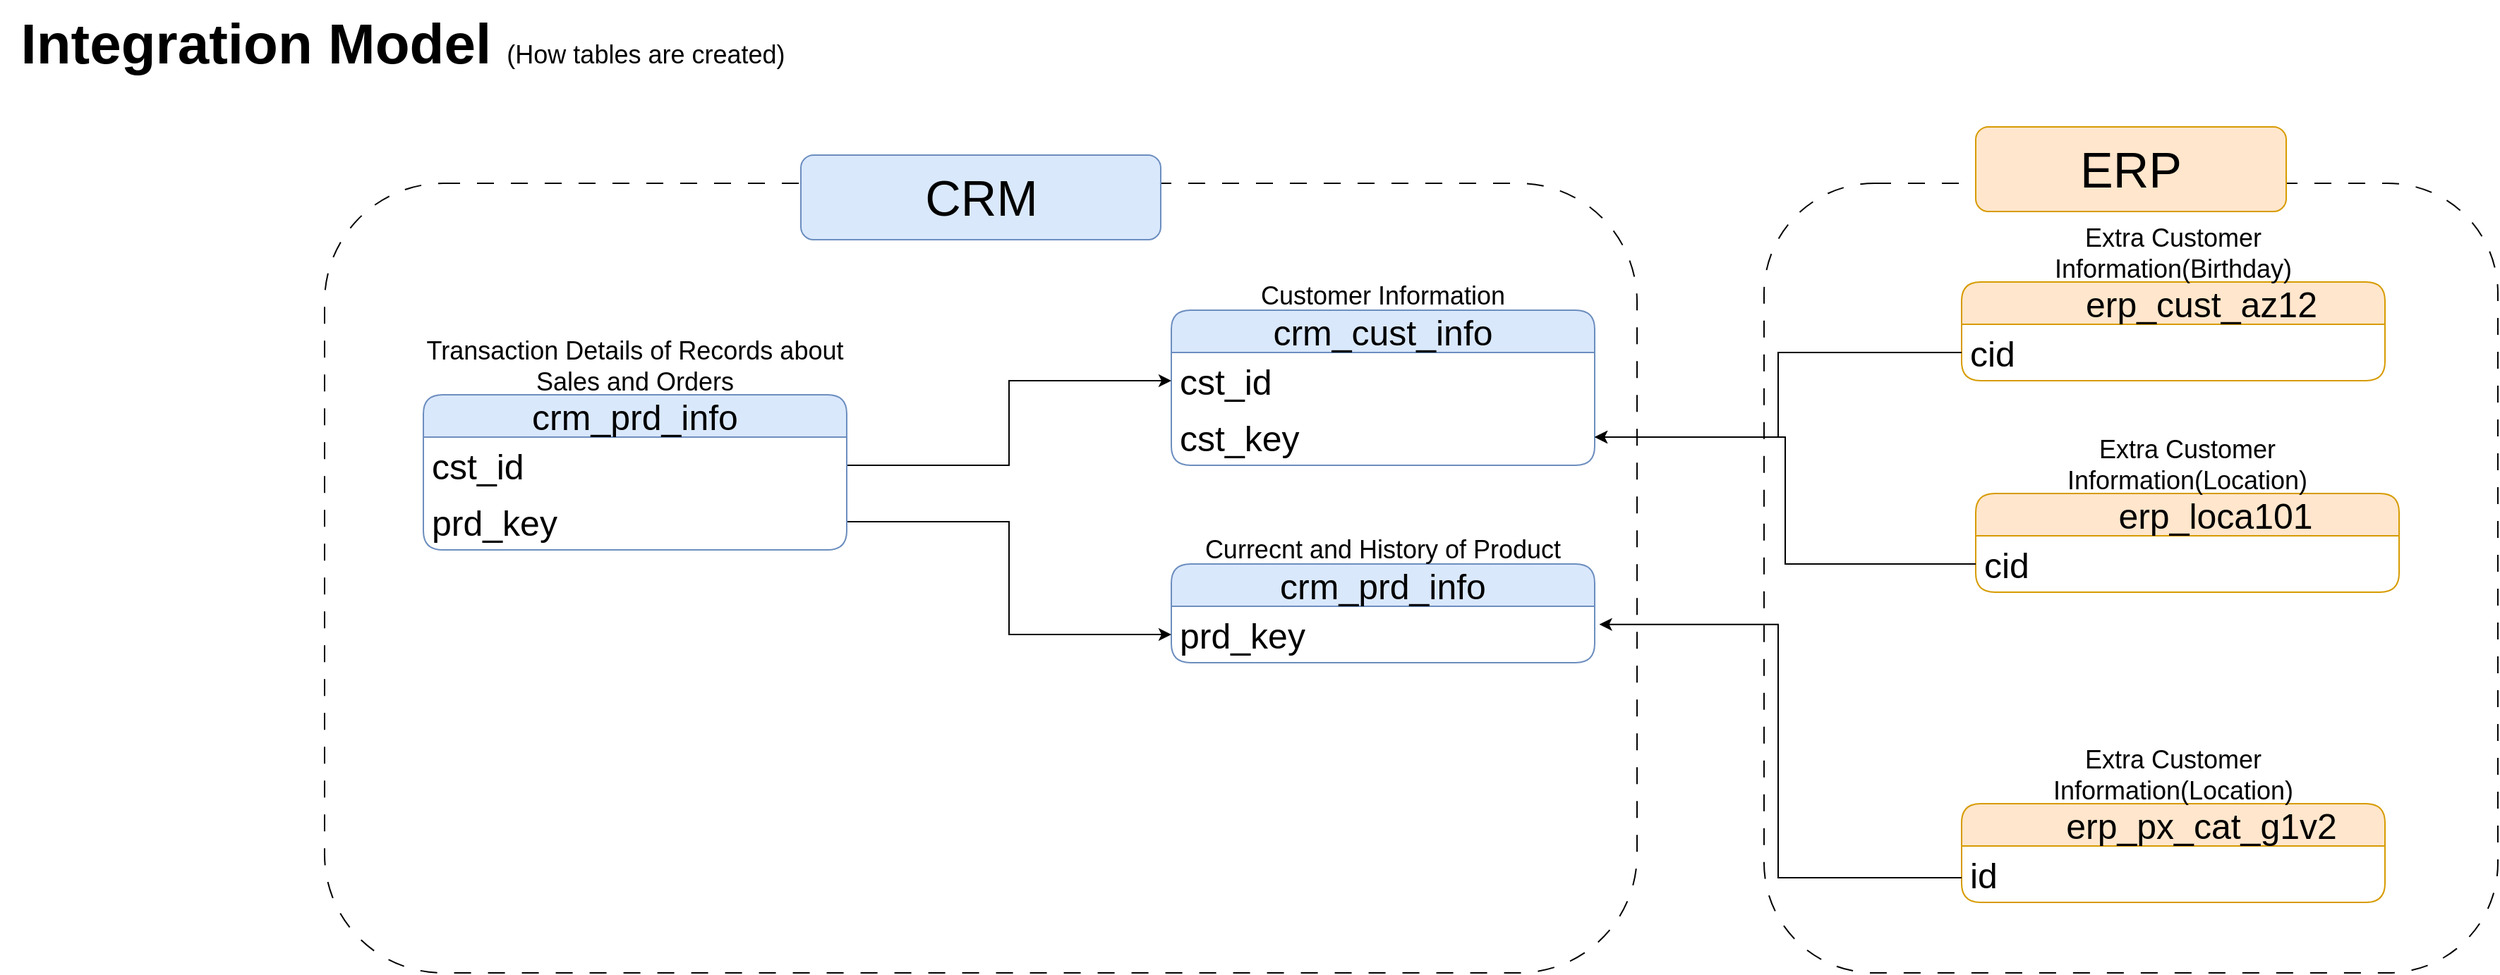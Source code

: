 <mxfile version="28.1.2">
  <diagram name="Page-1" id="3H2hQvfidOfB-2Lf3KZS">
    <mxGraphModel dx="3354" dy="1500" grid="1" gridSize="10" guides="1" tooltips="1" connect="1" arrows="1" fold="1" page="1" pageScale="1" pageWidth="850" pageHeight="1100" math="0" shadow="0">
      <root>
        <mxCell id="0" />
        <mxCell id="1" parent="0" />
        <mxCell id="8e6OFj85tseEhBFCMdvD-19" value="&lt;b&gt;Integration Model &lt;/b&gt;&lt;font style=&quot;font-size: 18px;&quot;&gt;(How tables are created)&lt;/font&gt;" style="text;html=1;align=center;verticalAlign=middle;resizable=0;points=[];autosize=1;strokeColor=none;fillColor=none;fontSize=40;" vertex="1" parent="1">
          <mxGeometry x="-790" y="30" width="570" height="60" as="geometry" />
        </mxCell>
        <mxCell id="8e6OFj85tseEhBFCMdvD-25" value="" style="group;rounded=1;" vertex="1" connectable="0" parent="1">
          <mxGeometry x="40" y="220" width="300" height="100" as="geometry" />
        </mxCell>
        <mxCell id="8e6OFj85tseEhBFCMdvD-20" value="crm_cust_info" style="swimlane;fontStyle=0;childLayout=stackLayout;horizontal=1;startSize=30;horizontalStack=0;resizeParent=1;resizeParentMax=0;resizeLast=0;collapsible=1;marginBottom=0;whiteSpace=wrap;html=1;rounded=1;fillColor=#dae8fc;strokeColor=#6c8ebf;fontSize=25;" vertex="1" parent="8e6OFj85tseEhBFCMdvD-25">
          <mxGeometry y="30" width="300" height="110" as="geometry" />
        </mxCell>
        <mxCell id="8e6OFj85tseEhBFCMdvD-21" value="cst_id" style="text;strokeColor=none;fillColor=none;align=left;verticalAlign=middle;spacingLeft=4;spacingRight=4;overflow=hidden;points=[[0,0.5],[1,0.5]];portConstraint=eastwest;rotatable=0;whiteSpace=wrap;html=1;fontSize=25;rounded=1;" vertex="1" parent="8e6OFj85tseEhBFCMdvD-20">
          <mxGeometry y="30" width="300" height="40" as="geometry" />
        </mxCell>
        <mxCell id="8e6OFj85tseEhBFCMdvD-58" value="cst_key" style="text;strokeColor=none;fillColor=none;align=left;verticalAlign=middle;spacingLeft=4;spacingRight=4;overflow=hidden;points=[[0,0.5],[1,0.5]];portConstraint=eastwest;rotatable=0;whiteSpace=wrap;html=1;fontSize=25;rounded=1;" vertex="1" parent="8e6OFj85tseEhBFCMdvD-20">
          <mxGeometry y="70" width="300" height="40" as="geometry" />
        </mxCell>
        <mxCell id="8e6OFj85tseEhBFCMdvD-24" value="&lt;font style=&quot;font-size: 18px;&quot;&gt;Customer Information&lt;/font&gt;" style="text;html=1;align=center;verticalAlign=middle;whiteSpace=wrap;rounded=1;" vertex="1" parent="8e6OFj85tseEhBFCMdvD-25">
          <mxGeometry width="300" height="40" as="geometry" />
        </mxCell>
        <mxCell id="8e6OFj85tseEhBFCMdvD-27" value="" style="group;rounded=1;" vertex="1" connectable="0" parent="1">
          <mxGeometry x="40" y="400" width="300" height="100" as="geometry" />
        </mxCell>
        <mxCell id="8e6OFj85tseEhBFCMdvD-28" value="crm_prd_info" style="swimlane;fontStyle=0;childLayout=stackLayout;horizontal=1;startSize=30;horizontalStack=0;resizeParent=1;resizeParentMax=0;resizeLast=0;collapsible=1;marginBottom=0;whiteSpace=wrap;html=1;rounded=1;fillColor=#dae8fc;strokeColor=#6c8ebf;fontSize=25;" vertex="1" parent="8e6OFj85tseEhBFCMdvD-27">
          <mxGeometry y="30" width="300" height="70" as="geometry" />
        </mxCell>
        <mxCell id="8e6OFj85tseEhBFCMdvD-29" value="prd_key" style="text;strokeColor=none;fillColor=none;align=left;verticalAlign=middle;spacingLeft=4;spacingRight=4;overflow=hidden;points=[[0,0.5],[1,0.5]];portConstraint=eastwest;rotatable=0;whiteSpace=wrap;html=1;fontSize=25;rounded=1;" vertex="1" parent="8e6OFj85tseEhBFCMdvD-28">
          <mxGeometry y="30" width="300" height="40" as="geometry" />
        </mxCell>
        <mxCell id="8e6OFj85tseEhBFCMdvD-30" value="&lt;font style=&quot;font-size: 18px;&quot;&gt;Currecnt and History of Product&lt;/font&gt;" style="text;html=1;align=center;verticalAlign=middle;whiteSpace=wrap;rounded=1;" vertex="1" parent="8e6OFj85tseEhBFCMdvD-27">
          <mxGeometry width="300" height="40" as="geometry" />
        </mxCell>
        <mxCell id="8e6OFj85tseEhBFCMdvD-37" style="edgeStyle=orthogonalEdgeStyle;rounded=0;orthogonalLoop=1;jettySize=auto;html=1;entryX=0;entryY=0.5;entryDx=0;entryDy=0;" edge="1" parent="1" source="8e6OFj85tseEhBFCMdvD-33" target="8e6OFj85tseEhBFCMdvD-21">
          <mxGeometry relative="1" as="geometry" />
        </mxCell>
        <mxCell id="8e6OFj85tseEhBFCMdvD-38" style="edgeStyle=orthogonalEdgeStyle;rounded=0;orthogonalLoop=1;jettySize=auto;html=1;entryX=0;entryY=0.5;entryDx=0;entryDy=0;" edge="1" parent="1" source="8e6OFj85tseEhBFCMdvD-36" target="8e6OFj85tseEhBFCMdvD-29">
          <mxGeometry relative="1" as="geometry" />
        </mxCell>
        <mxCell id="8e6OFj85tseEhBFCMdvD-40" value="" style="group" vertex="1" connectable="0" parent="1">
          <mxGeometry x="-490" y="270" width="300" height="150" as="geometry" />
        </mxCell>
        <mxCell id="8e6OFj85tseEhBFCMdvD-32" value="crm_prd_info" style="swimlane;fontStyle=0;childLayout=stackLayout;horizontal=1;startSize=30;horizontalStack=0;resizeParent=1;resizeParentMax=0;resizeLast=0;collapsible=1;marginBottom=0;whiteSpace=wrap;html=1;rounded=1;fillColor=#dae8fc;strokeColor=#6c8ebf;fontSize=25;" vertex="1" parent="8e6OFj85tseEhBFCMdvD-40">
          <mxGeometry y="40" width="300" height="110" as="geometry" />
        </mxCell>
        <mxCell id="8e6OFj85tseEhBFCMdvD-33" value="cst_id" style="text;strokeColor=none;fillColor=none;align=left;verticalAlign=middle;spacingLeft=4;spacingRight=4;overflow=hidden;points=[[0,0.5],[1,0.5]];portConstraint=eastwest;rotatable=0;whiteSpace=wrap;html=1;fontSize=25;rounded=1;" vertex="1" parent="8e6OFj85tseEhBFCMdvD-32">
          <mxGeometry y="30" width="300" height="40" as="geometry" />
        </mxCell>
        <mxCell id="8e6OFj85tseEhBFCMdvD-36" value="prd_key" style="text;strokeColor=none;fillColor=none;align=left;verticalAlign=middle;spacingLeft=4;spacingRight=4;overflow=hidden;points=[[0,0.5],[1,0.5]];portConstraint=eastwest;rotatable=0;whiteSpace=wrap;html=1;fontSize=25;rounded=1;" vertex="1" parent="8e6OFj85tseEhBFCMdvD-32">
          <mxGeometry y="70" width="300" height="40" as="geometry" />
        </mxCell>
        <mxCell id="8e6OFj85tseEhBFCMdvD-34" value="&lt;font style=&quot;font-size: 18px;&quot;&gt;Transaction Details of Records about Sales and Orders&lt;/font&gt;" style="text;html=1;align=center;verticalAlign=middle;whiteSpace=wrap;rounded=1;" vertex="1" parent="8e6OFj85tseEhBFCMdvD-40">
          <mxGeometry width="300" height="40" as="geometry" />
        </mxCell>
        <mxCell id="8e6OFj85tseEhBFCMdvD-49" value="" style="group" vertex="1" connectable="0" parent="1">
          <mxGeometry x="600" y="190" width="300" height="110" as="geometry" />
        </mxCell>
        <mxCell id="8e6OFj85tseEhBFCMdvD-44" value="&lt;blockquote style=&quot;margin: 0 0 0 40px; border: none; padding: 0px;&quot;&gt;erp_cust_az12&lt;/blockquote&gt;" style="swimlane;fontStyle=0;childLayout=stackLayout;horizontal=1;startSize=30;horizontalStack=0;resizeParent=1;resizeParentMax=0;resizeLast=0;collapsible=1;marginBottom=0;whiteSpace=wrap;html=1;rounded=1;fillColor=#ffe6cc;strokeColor=#d79b00;fontSize=25;" vertex="1" parent="8e6OFj85tseEhBFCMdvD-49">
          <mxGeometry y="40" width="300" height="70" as="geometry" />
        </mxCell>
        <mxCell id="8e6OFj85tseEhBFCMdvD-45" value="cid" style="text;strokeColor=none;fillColor=none;align=left;verticalAlign=middle;spacingLeft=4;spacingRight=4;overflow=hidden;points=[[0,0.5],[1,0.5]];portConstraint=eastwest;rotatable=0;whiteSpace=wrap;html=1;fontSize=25;rounded=1;" vertex="1" parent="8e6OFj85tseEhBFCMdvD-44">
          <mxGeometry y="30" width="300" height="40" as="geometry" />
        </mxCell>
        <mxCell id="8e6OFj85tseEhBFCMdvD-46" value="&lt;span style=&quot;font-size: 18px;&quot;&gt;Extra Customer Information(Birthday)&lt;/span&gt;" style="text;html=1;align=center;verticalAlign=middle;whiteSpace=wrap;rounded=1;" vertex="1" parent="8e6OFj85tseEhBFCMdvD-49">
          <mxGeometry width="300" height="40" as="geometry" />
        </mxCell>
        <mxCell id="8e6OFj85tseEhBFCMdvD-50" value="" style="group" vertex="1" connectable="0" parent="1">
          <mxGeometry x="610" y="340" width="370" height="380" as="geometry" />
        </mxCell>
        <mxCell id="8e6OFj85tseEhBFCMdvD-51" value="&lt;blockquote style=&quot;margin: 0 0 0 40px; border: none; padding: 0px;&quot;&gt;erp_loca101&lt;/blockquote&gt;" style="swimlane;fontStyle=0;childLayout=stackLayout;horizontal=1;startSize=30;horizontalStack=0;resizeParent=1;resizeParentMax=0;resizeLast=0;collapsible=1;marginBottom=0;whiteSpace=wrap;html=1;rounded=1;fillColor=#ffe6cc;strokeColor=#d79b00;fontSize=25;" vertex="1" parent="8e6OFj85tseEhBFCMdvD-50">
          <mxGeometry y="40" width="300" height="70" as="geometry" />
        </mxCell>
        <mxCell id="8e6OFj85tseEhBFCMdvD-52" value="cid" style="text;strokeColor=none;fillColor=none;align=left;verticalAlign=middle;spacingLeft=4;spacingRight=4;overflow=hidden;points=[[0,0.5],[1,0.5]];portConstraint=eastwest;rotatable=0;whiteSpace=wrap;html=1;fontSize=25;rounded=1;" vertex="1" parent="8e6OFj85tseEhBFCMdvD-51">
          <mxGeometry y="30" width="300" height="40" as="geometry" />
        </mxCell>
        <mxCell id="8e6OFj85tseEhBFCMdvD-53" value="&lt;span style=&quot;font-size: 18px;&quot;&gt;Extra Customer Information(Location)&lt;/span&gt;" style="text;html=1;align=center;verticalAlign=middle;whiteSpace=wrap;rounded=1;" vertex="1" parent="8e6OFj85tseEhBFCMdvD-50">
          <mxGeometry width="300" height="40" as="geometry" />
        </mxCell>
        <mxCell id="8e6OFj85tseEhBFCMdvD-69" value="" style="rounded=1;whiteSpace=wrap;html=1;fillColor=none;dashed=1;dashPattern=12 12;" vertex="1" parent="8e6OFj85tseEhBFCMdvD-50">
          <mxGeometry x="-150" y="-180" width="520" height="560" as="geometry" />
        </mxCell>
        <mxCell id="8e6OFj85tseEhBFCMdvD-70" value="&lt;font style=&quot;font-size: 35px;&quot;&gt;ERP&lt;/font&gt;" style="rounded=1;whiteSpace=wrap;html=1;fillColor=#ffe6cc;strokeColor=#d79b00;" vertex="1" parent="8e6OFj85tseEhBFCMdvD-50">
          <mxGeometry y="-220" width="220" height="60" as="geometry" />
        </mxCell>
        <mxCell id="8e6OFj85tseEhBFCMdvD-54" value="" style="group" vertex="1" connectable="0" parent="1">
          <mxGeometry x="600" y="560" width="300" height="110" as="geometry" />
        </mxCell>
        <mxCell id="8e6OFj85tseEhBFCMdvD-55" value="&lt;blockquote style=&quot;margin: 0 0 0 40px; border: none; padding: 0px;&quot;&gt;erp_px_cat_g1v2&lt;/blockquote&gt;" style="swimlane;fontStyle=0;childLayout=stackLayout;horizontal=1;startSize=30;horizontalStack=0;resizeParent=1;resizeParentMax=0;resizeLast=0;collapsible=1;marginBottom=0;whiteSpace=wrap;html=1;rounded=1;fillColor=#ffe6cc;strokeColor=#d79b00;fontSize=25;" vertex="1" parent="8e6OFj85tseEhBFCMdvD-54">
          <mxGeometry y="40" width="300" height="70" as="geometry" />
        </mxCell>
        <mxCell id="8e6OFj85tseEhBFCMdvD-56" value="id" style="text;strokeColor=none;fillColor=none;align=left;verticalAlign=middle;spacingLeft=4;spacingRight=4;overflow=hidden;points=[[0,0.5],[1,0.5]];portConstraint=eastwest;rotatable=0;whiteSpace=wrap;html=1;fontSize=25;rounded=1;" vertex="1" parent="8e6OFj85tseEhBFCMdvD-55">
          <mxGeometry y="30" width="300" height="40" as="geometry" />
        </mxCell>
        <mxCell id="8e6OFj85tseEhBFCMdvD-57" value="&lt;span style=&quot;font-size: 18px;&quot;&gt;Extra Customer Information(Location)&lt;/span&gt;" style="text;html=1;align=center;verticalAlign=middle;whiteSpace=wrap;rounded=1;" vertex="1" parent="8e6OFj85tseEhBFCMdvD-54">
          <mxGeometry width="300" height="40" as="geometry" />
        </mxCell>
        <mxCell id="8e6OFj85tseEhBFCMdvD-59" style="edgeStyle=orthogonalEdgeStyle;rounded=0;orthogonalLoop=1;jettySize=auto;html=1;exitX=0;exitY=0.5;exitDx=0;exitDy=0;entryX=1;entryY=0.5;entryDx=0;entryDy=0;" edge="1" parent="1" source="8e6OFj85tseEhBFCMdvD-45" target="8e6OFj85tseEhBFCMdvD-58">
          <mxGeometry relative="1" as="geometry" />
        </mxCell>
        <mxCell id="8e6OFj85tseEhBFCMdvD-63" style="edgeStyle=orthogonalEdgeStyle;rounded=0;orthogonalLoop=1;jettySize=auto;html=1;exitX=0;exitY=0.5;exitDx=0;exitDy=0;entryX=1;entryY=0.5;entryDx=0;entryDy=0;" edge="1" parent="1" source="8e6OFj85tseEhBFCMdvD-52" target="8e6OFj85tseEhBFCMdvD-58">
          <mxGeometry relative="1" as="geometry" />
        </mxCell>
        <mxCell id="8e6OFj85tseEhBFCMdvD-64" style="edgeStyle=orthogonalEdgeStyle;rounded=0;orthogonalLoop=1;jettySize=auto;html=1;exitX=0;exitY=0.75;exitDx=0;exitDy=0;entryX=1.011;entryY=0.322;entryDx=0;entryDy=0;entryPerimeter=0;" edge="1" parent="1" source="8e6OFj85tseEhBFCMdvD-55" target="8e6OFj85tseEhBFCMdvD-29">
          <mxGeometry relative="1" as="geometry" />
        </mxCell>
        <mxCell id="8e6OFj85tseEhBFCMdvD-66" value="" style="rounded=1;whiteSpace=wrap;html=1;fillColor=none;dashed=1;dashPattern=12 12;" vertex="1" parent="1">
          <mxGeometry x="-560" y="160" width="930" height="560" as="geometry" />
        </mxCell>
        <mxCell id="8e6OFj85tseEhBFCMdvD-68" value="&lt;font style=&quot;font-size: 35px;&quot;&gt;CRM&lt;/font&gt;" style="rounded=1;whiteSpace=wrap;html=1;fillColor=#dae8fc;strokeColor=#6c8ebf;" vertex="1" parent="1">
          <mxGeometry x="-222.5" y="140" width="255" height="60" as="geometry" />
        </mxCell>
      </root>
    </mxGraphModel>
  </diagram>
</mxfile>
